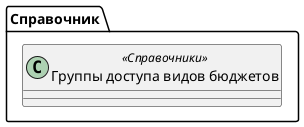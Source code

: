 ﻿@startuml ГруппыДоступаВидовБюджетов
'!include templates.wsd
'..\include templates.wsd
class Справочник.ГруппыДоступаВидовБюджетов as "Группы доступа видов бюджетов" <<Справочники>>
{
}
@enduml
